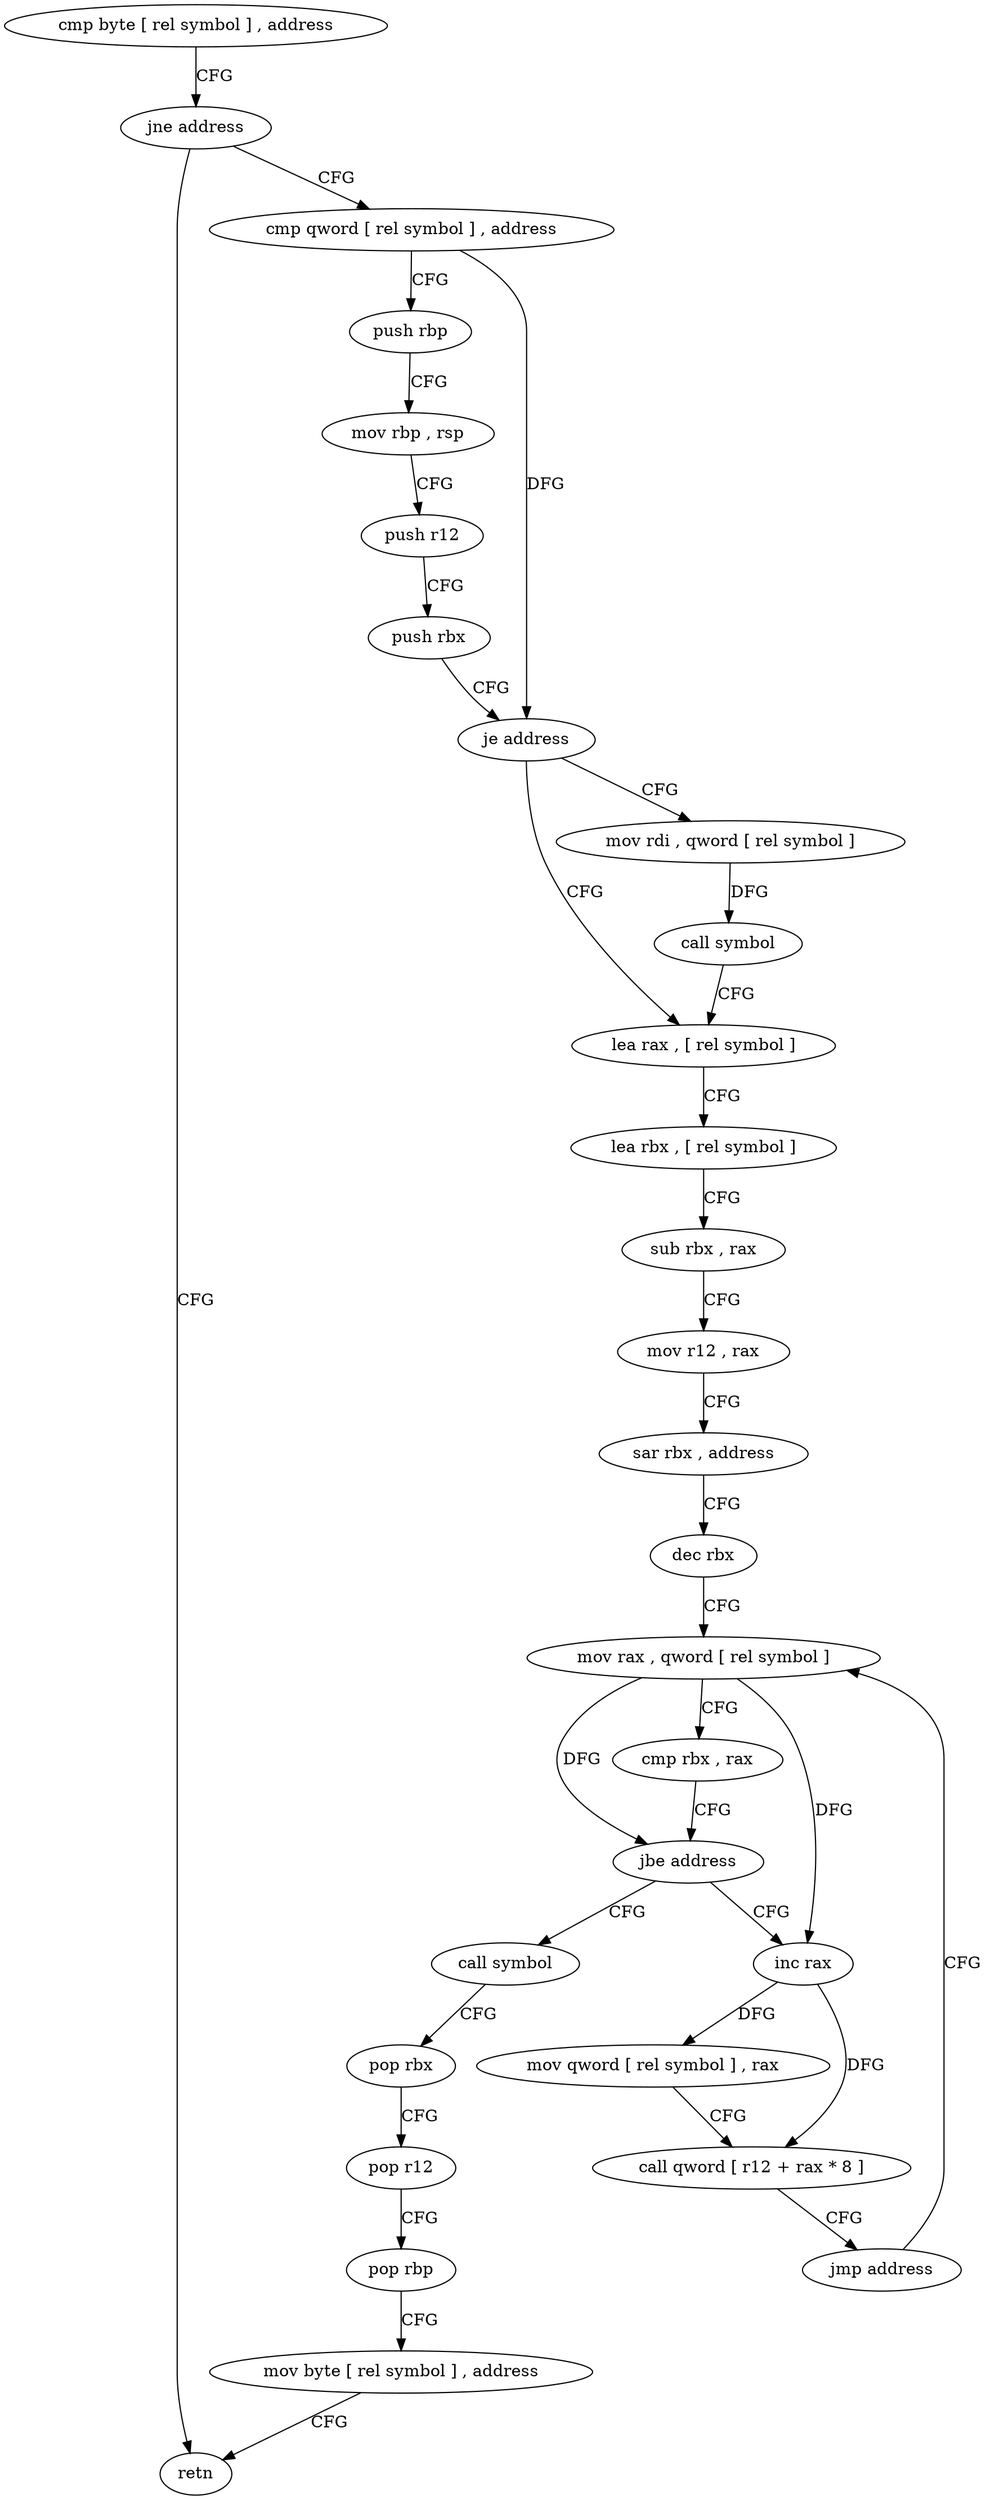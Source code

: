 digraph "func" {
"78347" [label = "cmp byte [ rel symbol ] , address" ]
"78354" [label = "jne address" ]
"78456" [label = "retn" ]
"78356" [label = "cmp qword [ rel symbol ] , address" ]
"78364" [label = "push rbp" ]
"78365" [label = "mov rbp , rsp" ]
"78368" [label = "push r12" ]
"78370" [label = "push rbx" ]
"78371" [label = "je address" ]
"78385" [label = "lea rax , [ rel symbol ]" ]
"78373" [label = "mov rdi , qword [ rel symbol ]" ]
"78392" [label = "lea rbx , [ rel symbol ]" ]
"78399" [label = "sub rbx , rax" ]
"78402" [label = "mov r12 , rax" ]
"78405" [label = "sar rbx , address" ]
"78409" [label = "dec rbx" ]
"78412" [label = "mov rax , qword [ rel symbol ]" ]
"78380" [label = "call symbol" ]
"78440" [label = "call symbol" ]
"78445" [label = "pop rbx" ]
"78446" [label = "pop r12" ]
"78448" [label = "pop rbp" ]
"78449" [label = "mov byte [ rel symbol ] , address" ]
"78424" [label = "inc rax" ]
"78427" [label = "mov qword [ rel symbol ] , rax" ]
"78434" [label = "call qword [ r12 + rax * 8 ]" ]
"78438" [label = "jmp address" ]
"78419" [label = "cmp rbx , rax" ]
"78422" [label = "jbe address" ]
"78347" -> "78354" [ label = "CFG" ]
"78354" -> "78456" [ label = "CFG" ]
"78354" -> "78356" [ label = "CFG" ]
"78356" -> "78364" [ label = "CFG" ]
"78356" -> "78371" [ label = "DFG" ]
"78364" -> "78365" [ label = "CFG" ]
"78365" -> "78368" [ label = "CFG" ]
"78368" -> "78370" [ label = "CFG" ]
"78370" -> "78371" [ label = "CFG" ]
"78371" -> "78385" [ label = "CFG" ]
"78371" -> "78373" [ label = "CFG" ]
"78385" -> "78392" [ label = "CFG" ]
"78373" -> "78380" [ label = "DFG" ]
"78392" -> "78399" [ label = "CFG" ]
"78399" -> "78402" [ label = "CFG" ]
"78402" -> "78405" [ label = "CFG" ]
"78405" -> "78409" [ label = "CFG" ]
"78409" -> "78412" [ label = "CFG" ]
"78412" -> "78419" [ label = "CFG" ]
"78412" -> "78422" [ label = "DFG" ]
"78412" -> "78424" [ label = "DFG" ]
"78380" -> "78385" [ label = "CFG" ]
"78440" -> "78445" [ label = "CFG" ]
"78445" -> "78446" [ label = "CFG" ]
"78446" -> "78448" [ label = "CFG" ]
"78448" -> "78449" [ label = "CFG" ]
"78449" -> "78456" [ label = "CFG" ]
"78424" -> "78427" [ label = "DFG" ]
"78424" -> "78434" [ label = "DFG" ]
"78427" -> "78434" [ label = "CFG" ]
"78434" -> "78438" [ label = "CFG" ]
"78438" -> "78412" [ label = "CFG" ]
"78419" -> "78422" [ label = "CFG" ]
"78422" -> "78440" [ label = "CFG" ]
"78422" -> "78424" [ label = "CFG" ]
}
